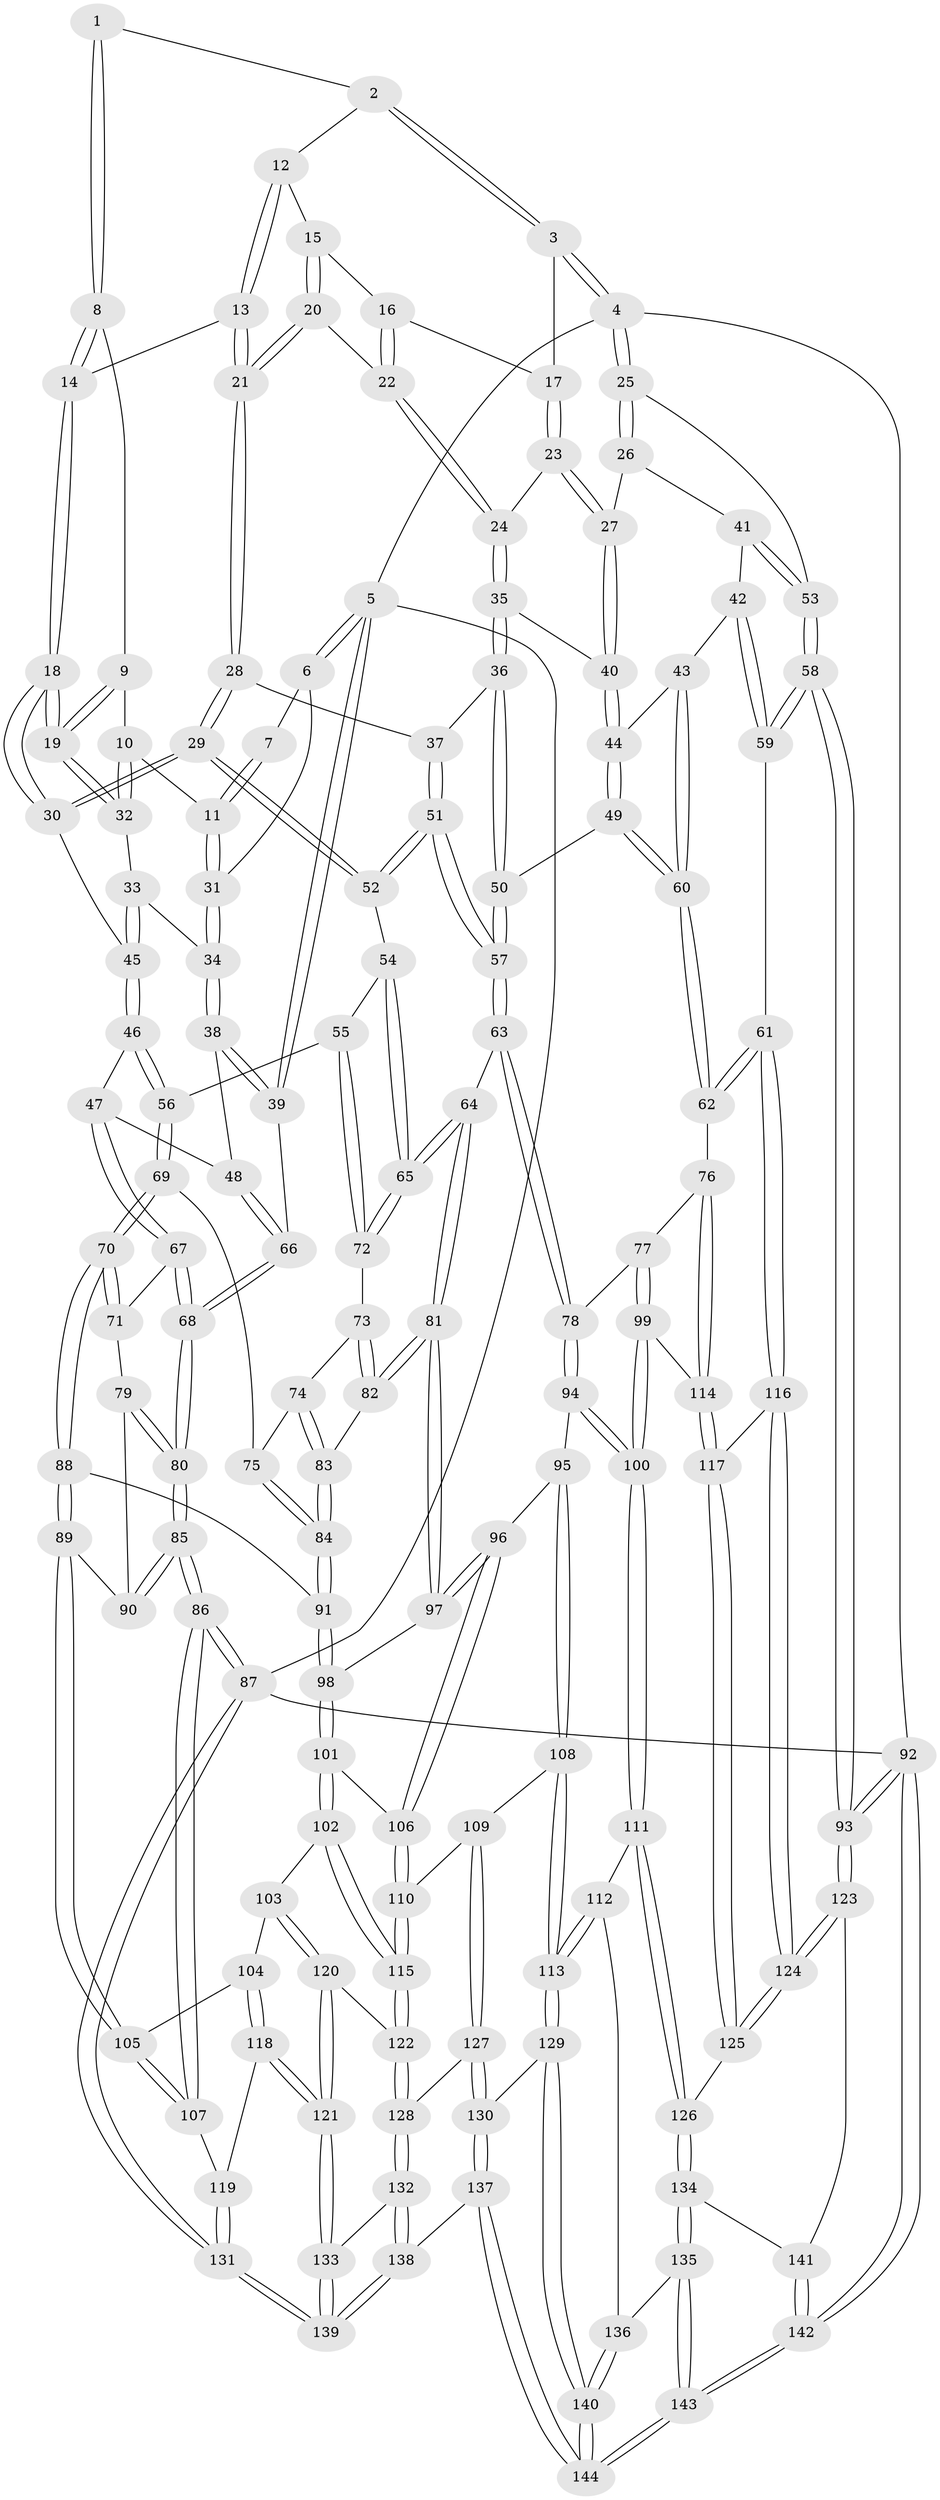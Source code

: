 // Generated by graph-tools (version 1.1) at 2025/51/03/09/25 03:51:04]
// undirected, 144 vertices, 357 edges
graph export_dot {
graph [start="1"]
  node [color=gray90,style=filled];
  1 [pos="+0.4280991336593017+0"];
  2 [pos="+0.4539337121625948+0"];
  3 [pos="+0.8716681765146319+0"];
  4 [pos="+1+0"];
  5 [pos="+0+0"];
  6 [pos="+0+0"];
  7 [pos="+0.18095513954168535+0"];
  8 [pos="+0.36665921646168437+0.03245022626357362"];
  9 [pos="+0.34255568258166275+0.048550420348412074"];
  10 [pos="+0.2758912201607231+0.08704795201227271"];
  11 [pos="+0.2728037681968943+0.08603494123060608"];
  12 [pos="+0.4964947412865544+0"];
  13 [pos="+0.4680888802037965+0.07445188259574821"];
  14 [pos="+0.40279010317856206+0.09738498066031478"];
  15 [pos="+0.5521425728425019+0.047921269899291505"];
  16 [pos="+0.5883519960804597+0.05015851450935533"];
  17 [pos="+0.7968422292254946+0"];
  18 [pos="+0.37476766053391736+0.19799881323342025"];
  19 [pos="+0.36725019987301427+0.19290972865562597"];
  20 [pos="+0.5489878785067552+0.13056144688589028"];
  21 [pos="+0.5216928614905593+0.17319580044282526"];
  22 [pos="+0.6227183193867206+0.10185322289046464"];
  23 [pos="+0.781496747707282+0"];
  24 [pos="+0.6929253746610796+0.11429514651983387"];
  25 [pos="+1+0"];
  26 [pos="+0.9263081046134845+0.18971473085968715"];
  27 [pos="+0.8427549986681206+0.17867540630054993"];
  28 [pos="+0.5152627462616132+0.22151962371062747"];
  29 [pos="+0.42476201153319293+0.2627584311219737"];
  30 [pos="+0.39323616983633675+0.23171828864389915"];
  31 [pos="+0.19651618332619702+0.11849054392402497"];
  32 [pos="+0.3441642802862819+0.1782343745075645"];
  33 [pos="+0.19596881208436742+0.19499045277714425"];
  34 [pos="+0.1701272296067378+0.17669606283205735"];
  35 [pos="+0.6845956737671418+0.20340256389082534"];
  36 [pos="+0.6512881497846743+0.24755714992426384"];
  37 [pos="+0.5425267558711989+0.22948344470345336"];
  38 [pos="+0.09635397056410828+0.2011636942047152"];
  39 [pos="+0+0.01728576492348972"];
  40 [pos="+0.8138115411638829+0.21034213197382057"];
  41 [pos="+0.94049157788915+0.2748235468941933"];
  42 [pos="+0.9048291294936173+0.3147126335061037"];
  43 [pos="+0.8936631008924882+0.3180119386428286"];
  44 [pos="+0.8268971804948629+0.3082855338952585"];
  45 [pos="+0.23534198642107115+0.2596469727659489"];
  46 [pos="+0.21437309912173533+0.37091655048557515"];
  47 [pos="+0.13246136096889494+0.3568438319924783"];
  48 [pos="+0.12631167351353242+0.3425155309061634"];
  49 [pos="+0.7353099250732318+0.373803506285068"];
  50 [pos="+0.6997362876038622+0.3725670517436963"];
  51 [pos="+0.5780688318880455+0.430099514381592"];
  52 [pos="+0.42462405646090606+0.2634760920616712"];
  53 [pos="+1+0.32860365653525975"];
  54 [pos="+0.42428162272253306+0.2641575646950404"];
  55 [pos="+0.3382103388218143+0.3821893825556291"];
  56 [pos="+0.22950503375575917+0.38274252304998224"];
  57 [pos="+0.6114564635923118+0.47834241695846924"];
  58 [pos="+1+0.5549008330756843"];
  59 [pos="+1+0.5530505442240471"];
  60 [pos="+0.8681504268932541+0.4885144403095606"];
  61 [pos="+0.9345276479557989+0.5758393174986406"];
  62 [pos="+0.9217875509335991+0.5725584942678763"];
  63 [pos="+0.6106185001523036+0.48069699443317154"];
  64 [pos="+0.5038318914042159+0.4979971665878345"];
  65 [pos="+0.4972678007951018+0.49333475026436446"];
  66 [pos="+0+0.20672277083659005"];
  67 [pos="+0.07472062169998528+0.4110731110475153"];
  68 [pos="+0+0.32751684406220194"];
  69 [pos="+0.20934042996951505+0.5092482851968191"];
  70 [pos="+0.19833115232942625+0.5241481174511241"];
  71 [pos="+0.07673922302122024+0.4540814193370366"];
  72 [pos="+0.3625740534510521+0.4398195232303643"];
  73 [pos="+0.34208893215026676+0.49622816967267314"];
  74 [pos="+0.3290987206893315+0.5130751502363463"];
  75 [pos="+0.23340324200132984+0.51063911626363"];
  76 [pos="+0.913502830395006+0.5749086449073165"];
  77 [pos="+0.7037830630682829+0.5563297252010972"];
  78 [pos="+0.6237869991447825+0.5081857780469862"];
  79 [pos="+0.04751892522506179+0.5139624883498579"];
  80 [pos="+0+0.5847336250475457"];
  81 [pos="+0.4558579967671063+0.57043390960274"];
  82 [pos="+0.42271040763988244+0.5628324968219532"];
  83 [pos="+0.3275150152374752+0.5802713447561615"];
  84 [pos="+0.32486269977611465+0.5863872739144053"];
  85 [pos="+0+0.6524791120376638"];
  86 [pos="+0+0.7899120628325923"];
  87 [pos="+0+1"];
  88 [pos="+0.19512245228843247+0.5399606410360204"];
  89 [pos="+0.14391376824877147+0.6247739821077777"];
  90 [pos="+0.12262013442640188+0.6140841105249352"];
  91 [pos="+0.3187877284701668+0.6017324596668385"];
  92 [pos="+1+1"];
  93 [pos="+1+1"];
  94 [pos="+0.5886273281235447+0.6543189011101649"];
  95 [pos="+0.49596591052544886+0.6663726374552764"];
  96 [pos="+0.4691498731415974+0.6486229735055732"];
  97 [pos="+0.4533756807559865+0.6069544719209774"];
  98 [pos="+0.3209209842337597+0.6361864257217483"];
  99 [pos="+0.7128568757793092+0.7165976423350374"];
  100 [pos="+0.6587341847487362+0.7615592869056086"];
  101 [pos="+0.31216678387141383+0.6616026772275628"];
  102 [pos="+0.2801845688588782+0.686013895186415"];
  103 [pos="+0.2579651088119007+0.6891259687265522"];
  104 [pos="+0.1737821715338648+0.6690980364412912"];
  105 [pos="+0.14853412536230032+0.6396805962407868"];
  106 [pos="+0.3969433663915195+0.7022882188101582"];
  107 [pos="+0+0.7899650304878109"];
  108 [pos="+0.49158609815865856+0.7610648932250884"];
  109 [pos="+0.43089172327573594+0.7666657711751728"];
  110 [pos="+0.4015176332038192+0.7262403272880763"];
  111 [pos="+0.6526172892801144+0.7905891843879377"];
  112 [pos="+0.6140637762526355+0.8254252410514145"];
  113 [pos="+0.581869697172229+0.8450977626393266"];
  114 [pos="+0.7581349012762494+0.7046066685788178"];
  115 [pos="+0.32899758229274095+0.7791566820625463"];
  116 [pos="+0.9003671765079687+0.7278567849456348"];
  117 [pos="+0.846970242218044+0.7922633889449321"];
  118 [pos="+0.13111483639834867+0.8420857489731925"];
  119 [pos="+0.10629751011108848+0.8372608723492674"];
  120 [pos="+0.23504788925007702+0.8386142623694126"];
  121 [pos="+0.15486751193646436+0.8653918698183789"];
  122 [pos="+0.3353868685041106+0.8509144567384905"];
  123 [pos="+1+0.9288602056067099"];
  124 [pos="+1+0.864458293534339"];
  125 [pos="+0.8414098219980646+0.8190298247509692"];
  126 [pos="+0.7962229348601828+0.8684562461725335"];
  127 [pos="+0.3783477041021654+0.8566287786345522"];
  128 [pos="+0.34220834586950155+0.8565679977065352"];
  129 [pos="+0.5718138965420999+0.8622426914751348"];
  130 [pos="+0.4797032988295405+0.9148053614373771"];
  131 [pos="+0+1"];
  132 [pos="+0.3064743128428682+0.9712520866007076"];
  133 [pos="+0.15823469637125268+0.9078927594688749"];
  134 [pos="+0.7995714206634404+0.8848360629928065"];
  135 [pos="+0.7552413769116355+0.9529033708656747"];
  136 [pos="+0.6974252662643217+0.9326633972736401"];
  137 [pos="+0.4096173444594536+1"];
  138 [pos="+0.36568060885774617+1"];
  139 [pos="+0.0014311113048385096+1"];
  140 [pos="+0.630938708627714+1"];
  141 [pos="+0.8476054284795377+0.921083139907096"];
  142 [pos="+0.8779964735647339+1"];
  143 [pos="+0.7046838516096507+1"];
  144 [pos="+0.6872151036435761+1"];
  1 -- 2;
  1 -- 8;
  1 -- 8;
  2 -- 3;
  2 -- 3;
  2 -- 12;
  3 -- 4;
  3 -- 4;
  3 -- 17;
  4 -- 5;
  4 -- 25;
  4 -- 25;
  4 -- 92;
  5 -- 6;
  5 -- 6;
  5 -- 39;
  5 -- 39;
  5 -- 87;
  6 -- 7;
  6 -- 31;
  7 -- 11;
  7 -- 11;
  8 -- 9;
  8 -- 14;
  8 -- 14;
  9 -- 10;
  9 -- 19;
  9 -- 19;
  10 -- 11;
  10 -- 32;
  10 -- 32;
  11 -- 31;
  11 -- 31;
  12 -- 13;
  12 -- 13;
  12 -- 15;
  13 -- 14;
  13 -- 21;
  13 -- 21;
  14 -- 18;
  14 -- 18;
  15 -- 16;
  15 -- 20;
  15 -- 20;
  16 -- 17;
  16 -- 22;
  16 -- 22;
  17 -- 23;
  17 -- 23;
  18 -- 19;
  18 -- 19;
  18 -- 30;
  18 -- 30;
  19 -- 32;
  19 -- 32;
  20 -- 21;
  20 -- 21;
  20 -- 22;
  21 -- 28;
  21 -- 28;
  22 -- 24;
  22 -- 24;
  23 -- 24;
  23 -- 27;
  23 -- 27;
  24 -- 35;
  24 -- 35;
  25 -- 26;
  25 -- 26;
  25 -- 53;
  26 -- 27;
  26 -- 41;
  27 -- 40;
  27 -- 40;
  28 -- 29;
  28 -- 29;
  28 -- 37;
  29 -- 30;
  29 -- 30;
  29 -- 52;
  29 -- 52;
  30 -- 45;
  31 -- 34;
  31 -- 34;
  32 -- 33;
  33 -- 34;
  33 -- 45;
  33 -- 45;
  34 -- 38;
  34 -- 38;
  35 -- 36;
  35 -- 36;
  35 -- 40;
  36 -- 37;
  36 -- 50;
  36 -- 50;
  37 -- 51;
  37 -- 51;
  38 -- 39;
  38 -- 39;
  38 -- 48;
  39 -- 66;
  40 -- 44;
  40 -- 44;
  41 -- 42;
  41 -- 53;
  41 -- 53;
  42 -- 43;
  42 -- 59;
  42 -- 59;
  43 -- 44;
  43 -- 60;
  43 -- 60;
  44 -- 49;
  44 -- 49;
  45 -- 46;
  45 -- 46;
  46 -- 47;
  46 -- 56;
  46 -- 56;
  47 -- 48;
  47 -- 67;
  47 -- 67;
  48 -- 66;
  48 -- 66;
  49 -- 50;
  49 -- 60;
  49 -- 60;
  50 -- 57;
  50 -- 57;
  51 -- 52;
  51 -- 52;
  51 -- 57;
  51 -- 57;
  52 -- 54;
  53 -- 58;
  53 -- 58;
  54 -- 55;
  54 -- 65;
  54 -- 65;
  55 -- 56;
  55 -- 72;
  55 -- 72;
  56 -- 69;
  56 -- 69;
  57 -- 63;
  57 -- 63;
  58 -- 59;
  58 -- 59;
  58 -- 93;
  58 -- 93;
  59 -- 61;
  60 -- 62;
  60 -- 62;
  61 -- 62;
  61 -- 62;
  61 -- 116;
  61 -- 116;
  62 -- 76;
  63 -- 64;
  63 -- 78;
  63 -- 78;
  64 -- 65;
  64 -- 65;
  64 -- 81;
  64 -- 81;
  65 -- 72;
  65 -- 72;
  66 -- 68;
  66 -- 68;
  67 -- 68;
  67 -- 68;
  67 -- 71;
  68 -- 80;
  68 -- 80;
  69 -- 70;
  69 -- 70;
  69 -- 75;
  70 -- 71;
  70 -- 71;
  70 -- 88;
  70 -- 88;
  71 -- 79;
  72 -- 73;
  73 -- 74;
  73 -- 82;
  73 -- 82;
  74 -- 75;
  74 -- 83;
  74 -- 83;
  75 -- 84;
  75 -- 84;
  76 -- 77;
  76 -- 114;
  76 -- 114;
  77 -- 78;
  77 -- 99;
  77 -- 99;
  78 -- 94;
  78 -- 94;
  79 -- 80;
  79 -- 80;
  79 -- 90;
  80 -- 85;
  80 -- 85;
  81 -- 82;
  81 -- 82;
  81 -- 97;
  81 -- 97;
  82 -- 83;
  83 -- 84;
  83 -- 84;
  84 -- 91;
  84 -- 91;
  85 -- 86;
  85 -- 86;
  85 -- 90;
  85 -- 90;
  86 -- 87;
  86 -- 87;
  86 -- 107;
  86 -- 107;
  87 -- 131;
  87 -- 131;
  87 -- 92;
  88 -- 89;
  88 -- 89;
  88 -- 91;
  89 -- 90;
  89 -- 105;
  89 -- 105;
  91 -- 98;
  91 -- 98;
  92 -- 93;
  92 -- 93;
  92 -- 142;
  92 -- 142;
  93 -- 123;
  93 -- 123;
  94 -- 95;
  94 -- 100;
  94 -- 100;
  95 -- 96;
  95 -- 108;
  95 -- 108;
  96 -- 97;
  96 -- 97;
  96 -- 106;
  96 -- 106;
  97 -- 98;
  98 -- 101;
  98 -- 101;
  99 -- 100;
  99 -- 100;
  99 -- 114;
  100 -- 111;
  100 -- 111;
  101 -- 102;
  101 -- 102;
  101 -- 106;
  102 -- 103;
  102 -- 115;
  102 -- 115;
  103 -- 104;
  103 -- 120;
  103 -- 120;
  104 -- 105;
  104 -- 118;
  104 -- 118;
  105 -- 107;
  105 -- 107;
  106 -- 110;
  106 -- 110;
  107 -- 119;
  108 -- 109;
  108 -- 113;
  108 -- 113;
  109 -- 110;
  109 -- 127;
  109 -- 127;
  110 -- 115;
  110 -- 115;
  111 -- 112;
  111 -- 126;
  111 -- 126;
  112 -- 113;
  112 -- 113;
  112 -- 136;
  113 -- 129;
  113 -- 129;
  114 -- 117;
  114 -- 117;
  115 -- 122;
  115 -- 122;
  116 -- 117;
  116 -- 124;
  116 -- 124;
  117 -- 125;
  117 -- 125;
  118 -- 119;
  118 -- 121;
  118 -- 121;
  119 -- 131;
  119 -- 131;
  120 -- 121;
  120 -- 121;
  120 -- 122;
  121 -- 133;
  121 -- 133;
  122 -- 128;
  122 -- 128;
  123 -- 124;
  123 -- 124;
  123 -- 141;
  124 -- 125;
  124 -- 125;
  125 -- 126;
  126 -- 134;
  126 -- 134;
  127 -- 128;
  127 -- 130;
  127 -- 130;
  128 -- 132;
  128 -- 132;
  129 -- 130;
  129 -- 140;
  129 -- 140;
  130 -- 137;
  130 -- 137;
  131 -- 139;
  131 -- 139;
  132 -- 133;
  132 -- 138;
  132 -- 138;
  133 -- 139;
  133 -- 139;
  134 -- 135;
  134 -- 135;
  134 -- 141;
  135 -- 136;
  135 -- 143;
  135 -- 143;
  136 -- 140;
  136 -- 140;
  137 -- 138;
  137 -- 144;
  137 -- 144;
  138 -- 139;
  138 -- 139;
  140 -- 144;
  140 -- 144;
  141 -- 142;
  141 -- 142;
  142 -- 143;
  142 -- 143;
  143 -- 144;
  143 -- 144;
}
